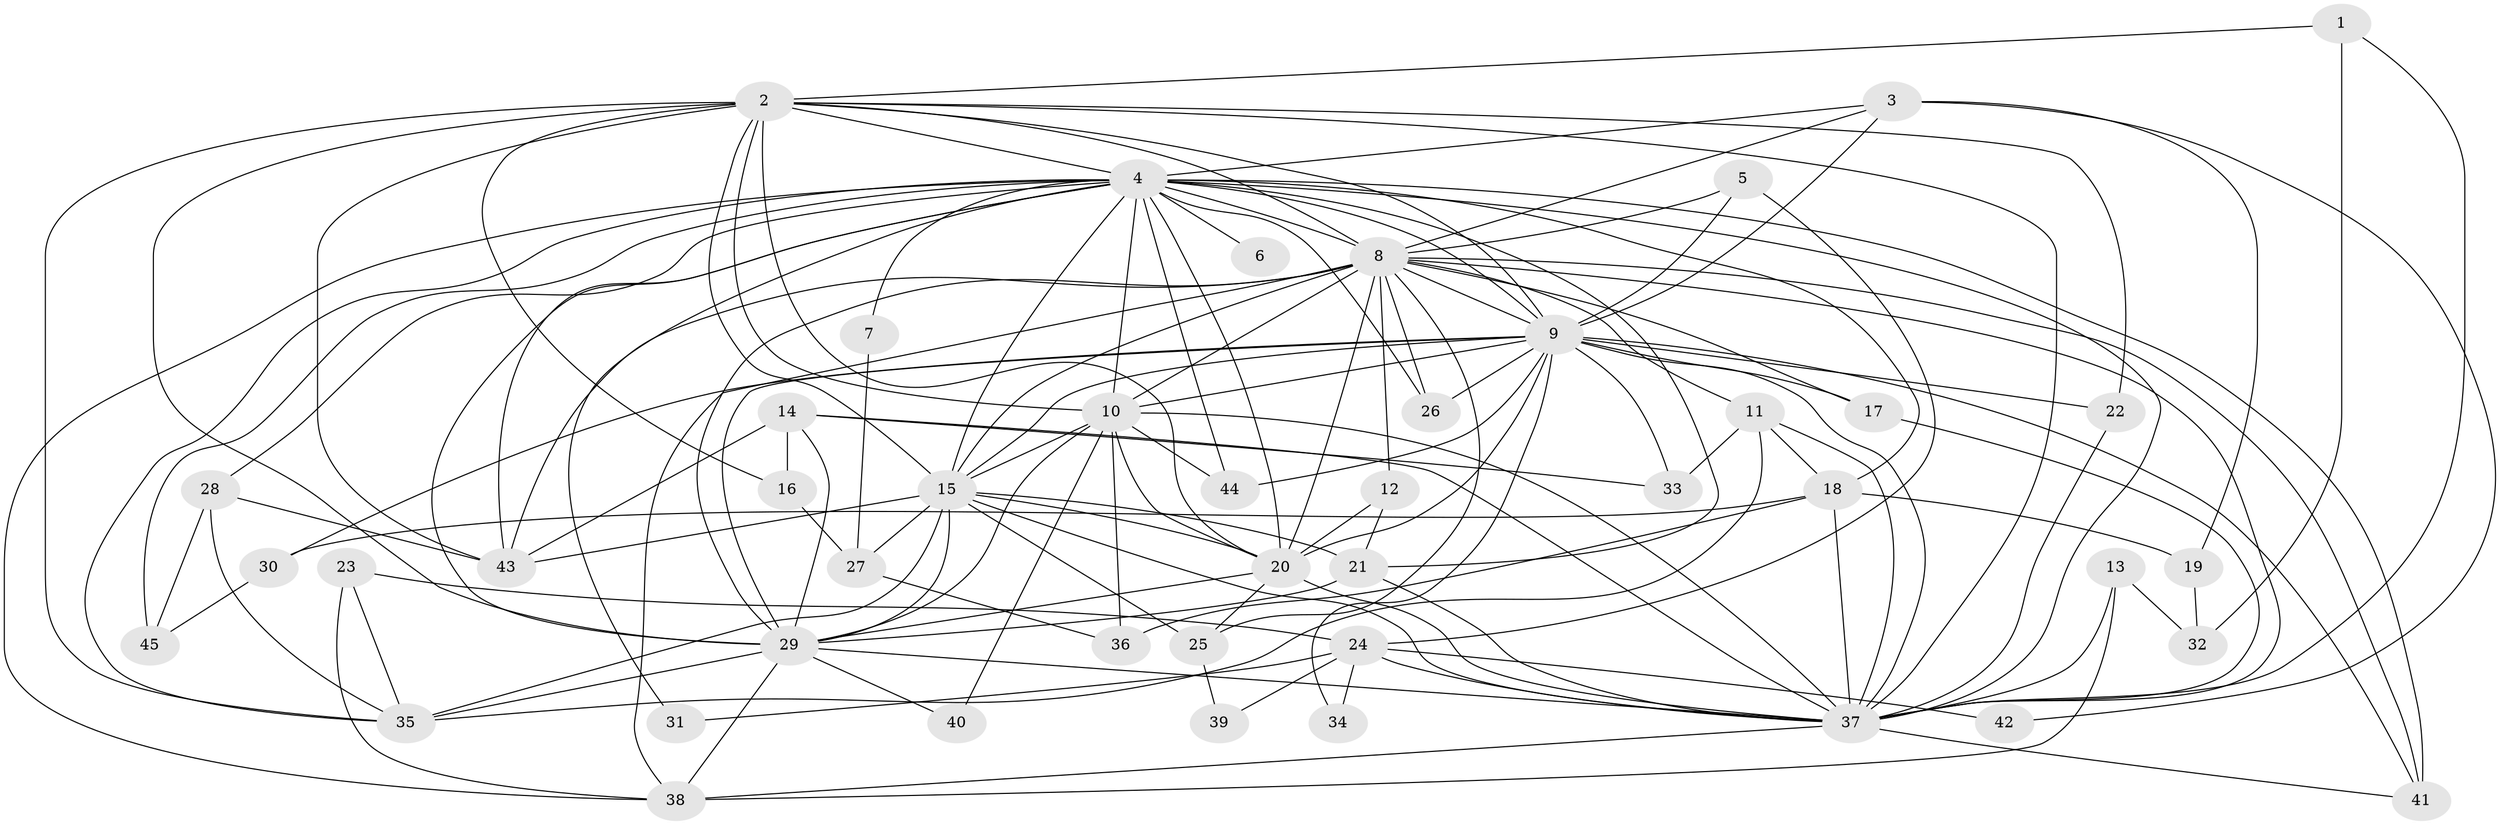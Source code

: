 // original degree distribution, {20: 0.011111111111111112, 18: 0.011111111111111112, 30: 0.011111111111111112, 17: 0.011111111111111112, 23: 0.011111111111111112, 19: 0.011111111111111112, 16: 0.03333333333333333, 13: 0.011111111111111112, 3: 0.25555555555555554, 2: 0.5, 6: 0.03333333333333333, 4: 0.05555555555555555, 7: 0.011111111111111112, 5: 0.022222222222222223, 8: 0.011111111111111112}
// Generated by graph-tools (version 1.1) at 2025/01/03/09/25 03:01:34]
// undirected, 45 vertices, 133 edges
graph export_dot {
graph [start="1"]
  node [color=gray90,style=filled];
  1;
  2;
  3;
  4;
  5;
  6;
  7;
  8;
  9;
  10;
  11;
  12;
  13;
  14;
  15;
  16;
  17;
  18;
  19;
  20;
  21;
  22;
  23;
  24;
  25;
  26;
  27;
  28;
  29;
  30;
  31;
  32;
  33;
  34;
  35;
  36;
  37;
  38;
  39;
  40;
  41;
  42;
  43;
  44;
  45;
  1 -- 2 [weight=1.0];
  1 -- 32 [weight=1.0];
  1 -- 37 [weight=1.0];
  2 -- 4 [weight=2.0];
  2 -- 8 [weight=1.0];
  2 -- 9 [weight=1.0];
  2 -- 10 [weight=2.0];
  2 -- 15 [weight=1.0];
  2 -- 16 [weight=1.0];
  2 -- 20 [weight=2.0];
  2 -- 22 [weight=1.0];
  2 -- 29 [weight=1.0];
  2 -- 35 [weight=1.0];
  2 -- 37 [weight=2.0];
  2 -- 43 [weight=1.0];
  3 -- 4 [weight=1.0];
  3 -- 8 [weight=1.0];
  3 -- 9 [weight=1.0];
  3 -- 19 [weight=1.0];
  3 -- 42 [weight=1.0];
  4 -- 6 [weight=1.0];
  4 -- 7 [weight=1.0];
  4 -- 8 [weight=2.0];
  4 -- 9 [weight=1.0];
  4 -- 10 [weight=1.0];
  4 -- 15 [weight=1.0];
  4 -- 18 [weight=1.0];
  4 -- 20 [weight=2.0];
  4 -- 21 [weight=1.0];
  4 -- 26 [weight=1.0];
  4 -- 28 [weight=1.0];
  4 -- 29 [weight=3.0];
  4 -- 31 [weight=1.0];
  4 -- 35 [weight=1.0];
  4 -- 37 [weight=2.0];
  4 -- 38 [weight=1.0];
  4 -- 41 [weight=1.0];
  4 -- 43 [weight=1.0];
  4 -- 44 [weight=1.0];
  4 -- 45 [weight=1.0];
  5 -- 8 [weight=1.0];
  5 -- 9 [weight=1.0];
  5 -- 24 [weight=1.0];
  7 -- 27 [weight=1.0];
  8 -- 9 [weight=1.0];
  8 -- 10 [weight=1.0];
  8 -- 11 [weight=1.0];
  8 -- 12 [weight=1.0];
  8 -- 15 [weight=2.0];
  8 -- 17 [weight=1.0];
  8 -- 20 [weight=3.0];
  8 -- 25 [weight=1.0];
  8 -- 26 [weight=1.0];
  8 -- 29 [weight=1.0];
  8 -- 37 [weight=2.0];
  8 -- 38 [weight=1.0];
  8 -- 41 [weight=1.0];
  8 -- 43 [weight=1.0];
  9 -- 10 [weight=1.0];
  9 -- 15 [weight=1.0];
  9 -- 17 [weight=1.0];
  9 -- 20 [weight=1.0];
  9 -- 22 [weight=1.0];
  9 -- 26 [weight=1.0];
  9 -- 29 [weight=2.0];
  9 -- 30 [weight=1.0];
  9 -- 33 [weight=1.0];
  9 -- 34 [weight=1.0];
  9 -- 37 [weight=2.0];
  9 -- 41 [weight=1.0];
  9 -- 44 [weight=1.0];
  10 -- 15 [weight=1.0];
  10 -- 20 [weight=1.0];
  10 -- 29 [weight=1.0];
  10 -- 36 [weight=1.0];
  10 -- 37 [weight=2.0];
  10 -- 40 [weight=1.0];
  10 -- 44 [weight=1.0];
  11 -- 18 [weight=1.0];
  11 -- 33 [weight=1.0];
  11 -- 35 [weight=1.0];
  11 -- 37 [weight=1.0];
  12 -- 20 [weight=1.0];
  12 -- 21 [weight=1.0];
  13 -- 32 [weight=1.0];
  13 -- 37 [weight=1.0];
  13 -- 38 [weight=1.0];
  14 -- 16 [weight=1.0];
  14 -- 29 [weight=1.0];
  14 -- 33 [weight=1.0];
  14 -- 37 [weight=1.0];
  14 -- 43 [weight=1.0];
  15 -- 20 [weight=1.0];
  15 -- 21 [weight=1.0];
  15 -- 25 [weight=1.0];
  15 -- 27 [weight=1.0];
  15 -- 29 [weight=1.0];
  15 -- 35 [weight=1.0];
  15 -- 37 [weight=2.0];
  15 -- 43 [weight=2.0];
  16 -- 27 [weight=1.0];
  17 -- 37 [weight=1.0];
  18 -- 19 [weight=1.0];
  18 -- 30 [weight=1.0];
  18 -- 36 [weight=1.0];
  18 -- 37 [weight=1.0];
  19 -- 32 [weight=1.0];
  20 -- 25 [weight=1.0];
  20 -- 29 [weight=2.0];
  20 -- 37 [weight=2.0];
  21 -- 29 [weight=1.0];
  21 -- 37 [weight=1.0];
  22 -- 37 [weight=1.0];
  23 -- 24 [weight=1.0];
  23 -- 35 [weight=1.0];
  23 -- 38 [weight=1.0];
  24 -- 31 [weight=1.0];
  24 -- 34 [weight=1.0];
  24 -- 37 [weight=2.0];
  24 -- 39 [weight=1.0];
  24 -- 42 [weight=1.0];
  25 -- 39 [weight=1.0];
  27 -- 36 [weight=1.0];
  28 -- 35 [weight=1.0];
  28 -- 43 [weight=1.0];
  28 -- 45 [weight=1.0];
  29 -- 35 [weight=1.0];
  29 -- 37 [weight=2.0];
  29 -- 38 [weight=1.0];
  29 -- 40 [weight=1.0];
  30 -- 45 [weight=1.0];
  37 -- 38 [weight=1.0];
  37 -- 41 [weight=1.0];
}

